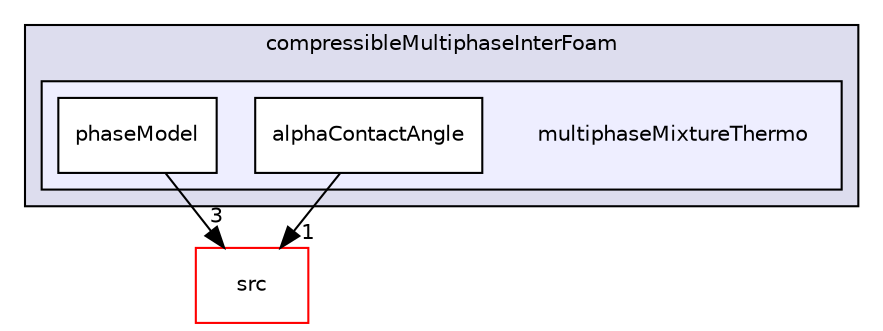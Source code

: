 digraph "applications/solvers/multiphase/compressibleMultiphaseInterFoam/multiphaseMixtureThermo" {
  bgcolor=transparent;
  compound=true
  node [ fontsize="10", fontname="Helvetica"];
  edge [ labelfontsize="10", labelfontname="Helvetica"];
  subgraph clusterdir_75bd1829166ce4d491db72d27f90896f {
    graph [ bgcolor="#ddddee", pencolor="black", label="compressibleMultiphaseInterFoam" fontname="Helvetica", fontsize="10", URL="dir_75bd1829166ce4d491db72d27f90896f.html"]
  subgraph clusterdir_4d5f0f5b5dec621b48f4410ade9ffff5 {
    graph [ bgcolor="#eeeeff", pencolor="black", label="" URL="dir_4d5f0f5b5dec621b48f4410ade9ffff5.html"];
    dir_4d5f0f5b5dec621b48f4410ade9ffff5 [shape=plaintext label="multiphaseMixtureThermo"];
    dir_f34d4c54300c823100407345aec3ed97 [shape=box label="alphaContactAngle" color="black" fillcolor="white" style="filled" URL="dir_f34d4c54300c823100407345aec3ed97.html"];
    dir_35fee6bdd439117af09bfc2aa45fa1c6 [shape=box label="phaseModel" color="black" fillcolor="white" style="filled" URL="dir_35fee6bdd439117af09bfc2aa45fa1c6.html"];
  }
  }
  dir_68267d1309a1af8e8297ef4c3efbcdba [shape=box label="src" color="red" URL="dir_68267d1309a1af8e8297ef4c3efbcdba.html"];
  dir_f34d4c54300c823100407345aec3ed97->dir_68267d1309a1af8e8297ef4c3efbcdba [headlabel="1", labeldistance=1.5 headhref="dir_003024_000736.html"];
  dir_35fee6bdd439117af09bfc2aa45fa1c6->dir_68267d1309a1af8e8297ef4c3efbcdba [headlabel="3", labeldistance=1.5 headhref="dir_000141_000736.html"];
}
